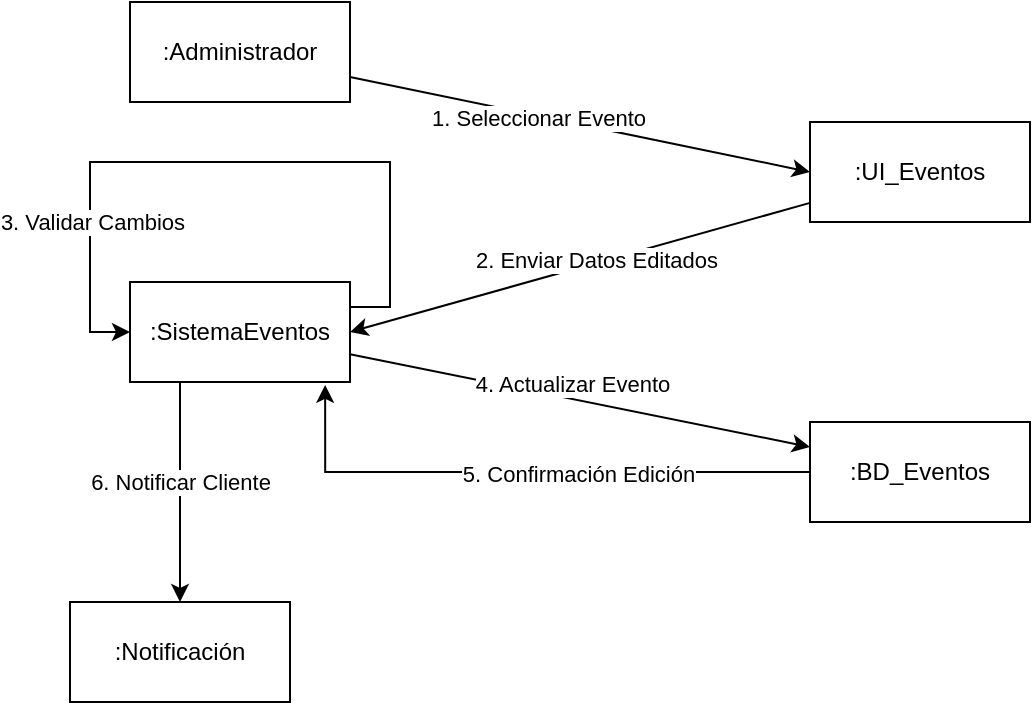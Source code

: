<mxfile version="28.0.4">
  <diagram name="Página-1" id="274puxoRGz_srVd9dHza">
    <mxGraphModel grid="1" page="1" gridSize="10" guides="1" tooltips="1" connect="1" arrows="1" fold="1" pageScale="1" pageWidth="827" pageHeight="1169" math="0" shadow="0">
      <root>
        <mxCell id="0" />
        <mxCell id="1" parent="0" />
        <mxCell id="zqcGsqoQzWUNd8DgJpxQ-6" style="rounded=0;orthogonalLoop=1;jettySize=auto;html=1;entryX=0;entryY=0.5;entryDx=0;entryDy=0;exitX=1;exitY=0.75;exitDx=0;exitDy=0;" edge="1" parent="1" source="zqcGsqoQzWUNd8DgJpxQ-1" target="zqcGsqoQzWUNd8DgJpxQ-2">
          <mxGeometry relative="1" as="geometry" />
        </mxCell>
        <mxCell id="zqcGsqoQzWUNd8DgJpxQ-12" value="&lt;div style=&quot;&quot;&gt;&lt;br&gt;&lt;/div&gt;" style="edgeLabel;html=1;align=center;verticalAlign=middle;resizable=0;points=[];" vertex="1" connectable="0" parent="zqcGsqoQzWUNd8DgJpxQ-6">
          <mxGeometry x="-0.294" y="-1" relative="1" as="geometry">
            <mxPoint as="offset" />
          </mxGeometry>
        </mxCell>
        <mxCell id="zqcGsqoQzWUNd8DgJpxQ-15" value="1. Seleccionar Evento" style="edgeLabel;html=1;align=center;verticalAlign=middle;resizable=0;points=[];" vertex="1" connectable="0" parent="zqcGsqoQzWUNd8DgJpxQ-6">
          <mxGeometry x="-0.184" y="-1" relative="1" as="geometry">
            <mxPoint as="offset" />
          </mxGeometry>
        </mxCell>
        <mxCell id="zqcGsqoQzWUNd8DgJpxQ-1" value=":Administrador" style="html=1;whiteSpace=wrap;" vertex="1" parent="1">
          <mxGeometry x="180" y="70" width="110" height="50" as="geometry" />
        </mxCell>
        <mxCell id="zqcGsqoQzWUNd8DgJpxQ-7" style="rounded=0;orthogonalLoop=1;jettySize=auto;html=1;entryX=1;entryY=0.5;entryDx=0;entryDy=0;" edge="1" parent="1" source="zqcGsqoQzWUNd8DgJpxQ-2" target="zqcGsqoQzWUNd8DgJpxQ-3">
          <mxGeometry relative="1" as="geometry" />
        </mxCell>
        <mxCell id="zqcGsqoQzWUNd8DgJpxQ-14" value="2. Enviar Datos Editados" style="edgeLabel;html=1;align=center;verticalAlign=middle;resizable=0;points=[];" vertex="1" connectable="0" parent="zqcGsqoQzWUNd8DgJpxQ-7">
          <mxGeometry x="-0.074" y="-2" relative="1" as="geometry">
            <mxPoint as="offset" />
          </mxGeometry>
        </mxCell>
        <mxCell id="zqcGsqoQzWUNd8DgJpxQ-2" value=":UI_Eventos" style="html=1;whiteSpace=wrap;" vertex="1" parent="1">
          <mxGeometry x="520" y="130" width="110" height="50" as="geometry" />
        </mxCell>
        <mxCell id="zqcGsqoQzWUNd8DgJpxQ-8" style="rounded=0;orthogonalLoop=1;jettySize=auto;html=1;entryX=0;entryY=0.5;entryDx=0;entryDy=0;exitX=1;exitY=0.25;exitDx=0;exitDy=0;edgeStyle=orthogonalEdgeStyle;" edge="1" parent="1" source="zqcGsqoQzWUNd8DgJpxQ-3" target="zqcGsqoQzWUNd8DgJpxQ-3">
          <mxGeometry relative="1" as="geometry">
            <mxPoint x="-80" y="239.999" as="sourcePoint" />
            <mxPoint x="150" y="296.49" as="targetPoint" />
            <Array as="points">
              <mxPoint x="310" y="222" />
              <mxPoint x="310" y="150" />
              <mxPoint x="160" y="150" />
              <mxPoint x="160" y="235" />
            </Array>
          </mxGeometry>
        </mxCell>
        <mxCell id="zqcGsqoQzWUNd8DgJpxQ-16" value="3. Validar Cambios" style="edgeLabel;html=1;align=center;verticalAlign=middle;resizable=0;points=[];" vertex="1" connectable="0" parent="zqcGsqoQzWUNd8DgJpxQ-8">
          <mxGeometry x="-0.035" y="-1" relative="1" as="geometry">
            <mxPoint x="-74" y="31" as="offset" />
          </mxGeometry>
        </mxCell>
        <mxCell id="zqcGsqoQzWUNd8DgJpxQ-21" style="edgeStyle=orthogonalEdgeStyle;rounded=0;orthogonalLoop=1;jettySize=auto;html=1;entryX=0.5;entryY=0;entryDx=0;entryDy=0;exitX=0.25;exitY=1;exitDx=0;exitDy=0;" edge="1" parent="1" source="zqcGsqoQzWUNd8DgJpxQ-3" target="zqcGsqoQzWUNd8DgJpxQ-5">
          <mxGeometry relative="1" as="geometry">
            <Array as="points">
              <mxPoint x="205" y="260" />
            </Array>
          </mxGeometry>
        </mxCell>
        <mxCell id="zqcGsqoQzWUNd8DgJpxQ-22" value="6. Notificar Cliente" style="edgeLabel;html=1;align=center;verticalAlign=middle;resizable=0;points=[];" vertex="1" connectable="0" parent="zqcGsqoQzWUNd8DgJpxQ-21">
          <mxGeometry x="-0.075" relative="1" as="geometry">
            <mxPoint as="offset" />
          </mxGeometry>
        </mxCell>
        <mxCell id="zqcGsqoQzWUNd8DgJpxQ-3" value=":SistemaEventos" style="html=1;whiteSpace=wrap;" vertex="1" parent="1">
          <mxGeometry x="180" y="210" width="110" height="50" as="geometry" />
        </mxCell>
        <mxCell id="zqcGsqoQzWUNd8DgJpxQ-9" style="rounded=0;orthogonalLoop=1;jettySize=auto;html=1;entryX=0.887;entryY=1.029;entryDx=0;entryDy=0;edgeStyle=orthogonalEdgeStyle;entryPerimeter=0;" edge="1" parent="1" source="zqcGsqoQzWUNd8DgJpxQ-4" target="zqcGsqoQzWUNd8DgJpxQ-3">
          <mxGeometry relative="1" as="geometry" />
        </mxCell>
        <mxCell id="zqcGsqoQzWUNd8DgJpxQ-20" value="5. Confirmación Edición" style="edgeLabel;html=1;align=center;verticalAlign=middle;resizable=0;points=[];" vertex="1" connectable="0" parent="zqcGsqoQzWUNd8DgJpxQ-9">
          <mxGeometry x="-0.188" y="1" relative="1" as="geometry">
            <mxPoint as="offset" />
          </mxGeometry>
        </mxCell>
        <mxCell id="zqcGsqoQzWUNd8DgJpxQ-4" value=":BD_Eventos&lt;span style=&quot;color: rgba(0, 0, 0, 0); font-family: monospace; font-size: 0px; text-align: start; text-wrap-mode: nowrap;&quot;&gt;%3CmxGraphModel%3E%3Croot%3E%3CmxCell%20id%3D%220%22%2F%3E%3CmxCell%20id%3D%221%22%20parent%3D%220%22%2F%3E%3CmxCell%20id%3D%222%22%20value%3D%22UI_Eventos%22%20style%3D%22html%3D1%3BwhiteSpace%3Dwrap%3B%22%20vertex%3D%221%22%20parent%3D%221%22%3E%3CmxGeometry%20x%3D%22520%22%20y%3D%22120%22%20width%3D%22110%22%20height%3D%2250%22%20as%3D%22geometry%22%2F%3E%3C%2FmxCell%3E%3C%2Froot%3E%3C%2FmxGraphModel%3E&lt;/span&gt;" style="html=1;whiteSpace=wrap;" vertex="1" parent="1">
          <mxGeometry x="520" y="280" width="110" height="50" as="geometry" />
        </mxCell>
        <mxCell id="zqcGsqoQzWUNd8DgJpxQ-5" value=":Notificación" style="html=1;whiteSpace=wrap;" vertex="1" parent="1">
          <mxGeometry x="150" y="370" width="110" height="50" as="geometry" />
        </mxCell>
        <mxCell id="zqcGsqoQzWUNd8DgJpxQ-17" style="rounded=0;orthogonalLoop=1;jettySize=auto;html=1;entryX=0;entryY=0.25;entryDx=0;entryDy=0;" edge="1" parent="1" source="zqcGsqoQzWUNd8DgJpxQ-3" target="zqcGsqoQzWUNd8DgJpxQ-4">
          <mxGeometry relative="1" as="geometry" />
        </mxCell>
        <mxCell id="zqcGsqoQzWUNd8DgJpxQ-19" value="4. Actualizar Evento" style="edgeLabel;html=1;align=center;verticalAlign=middle;resizable=0;points=[];" vertex="1" connectable="0" parent="zqcGsqoQzWUNd8DgJpxQ-17">
          <mxGeometry x="-0.043" relative="1" as="geometry">
            <mxPoint y="-8" as="offset" />
          </mxGeometry>
        </mxCell>
      </root>
    </mxGraphModel>
  </diagram>
</mxfile>
